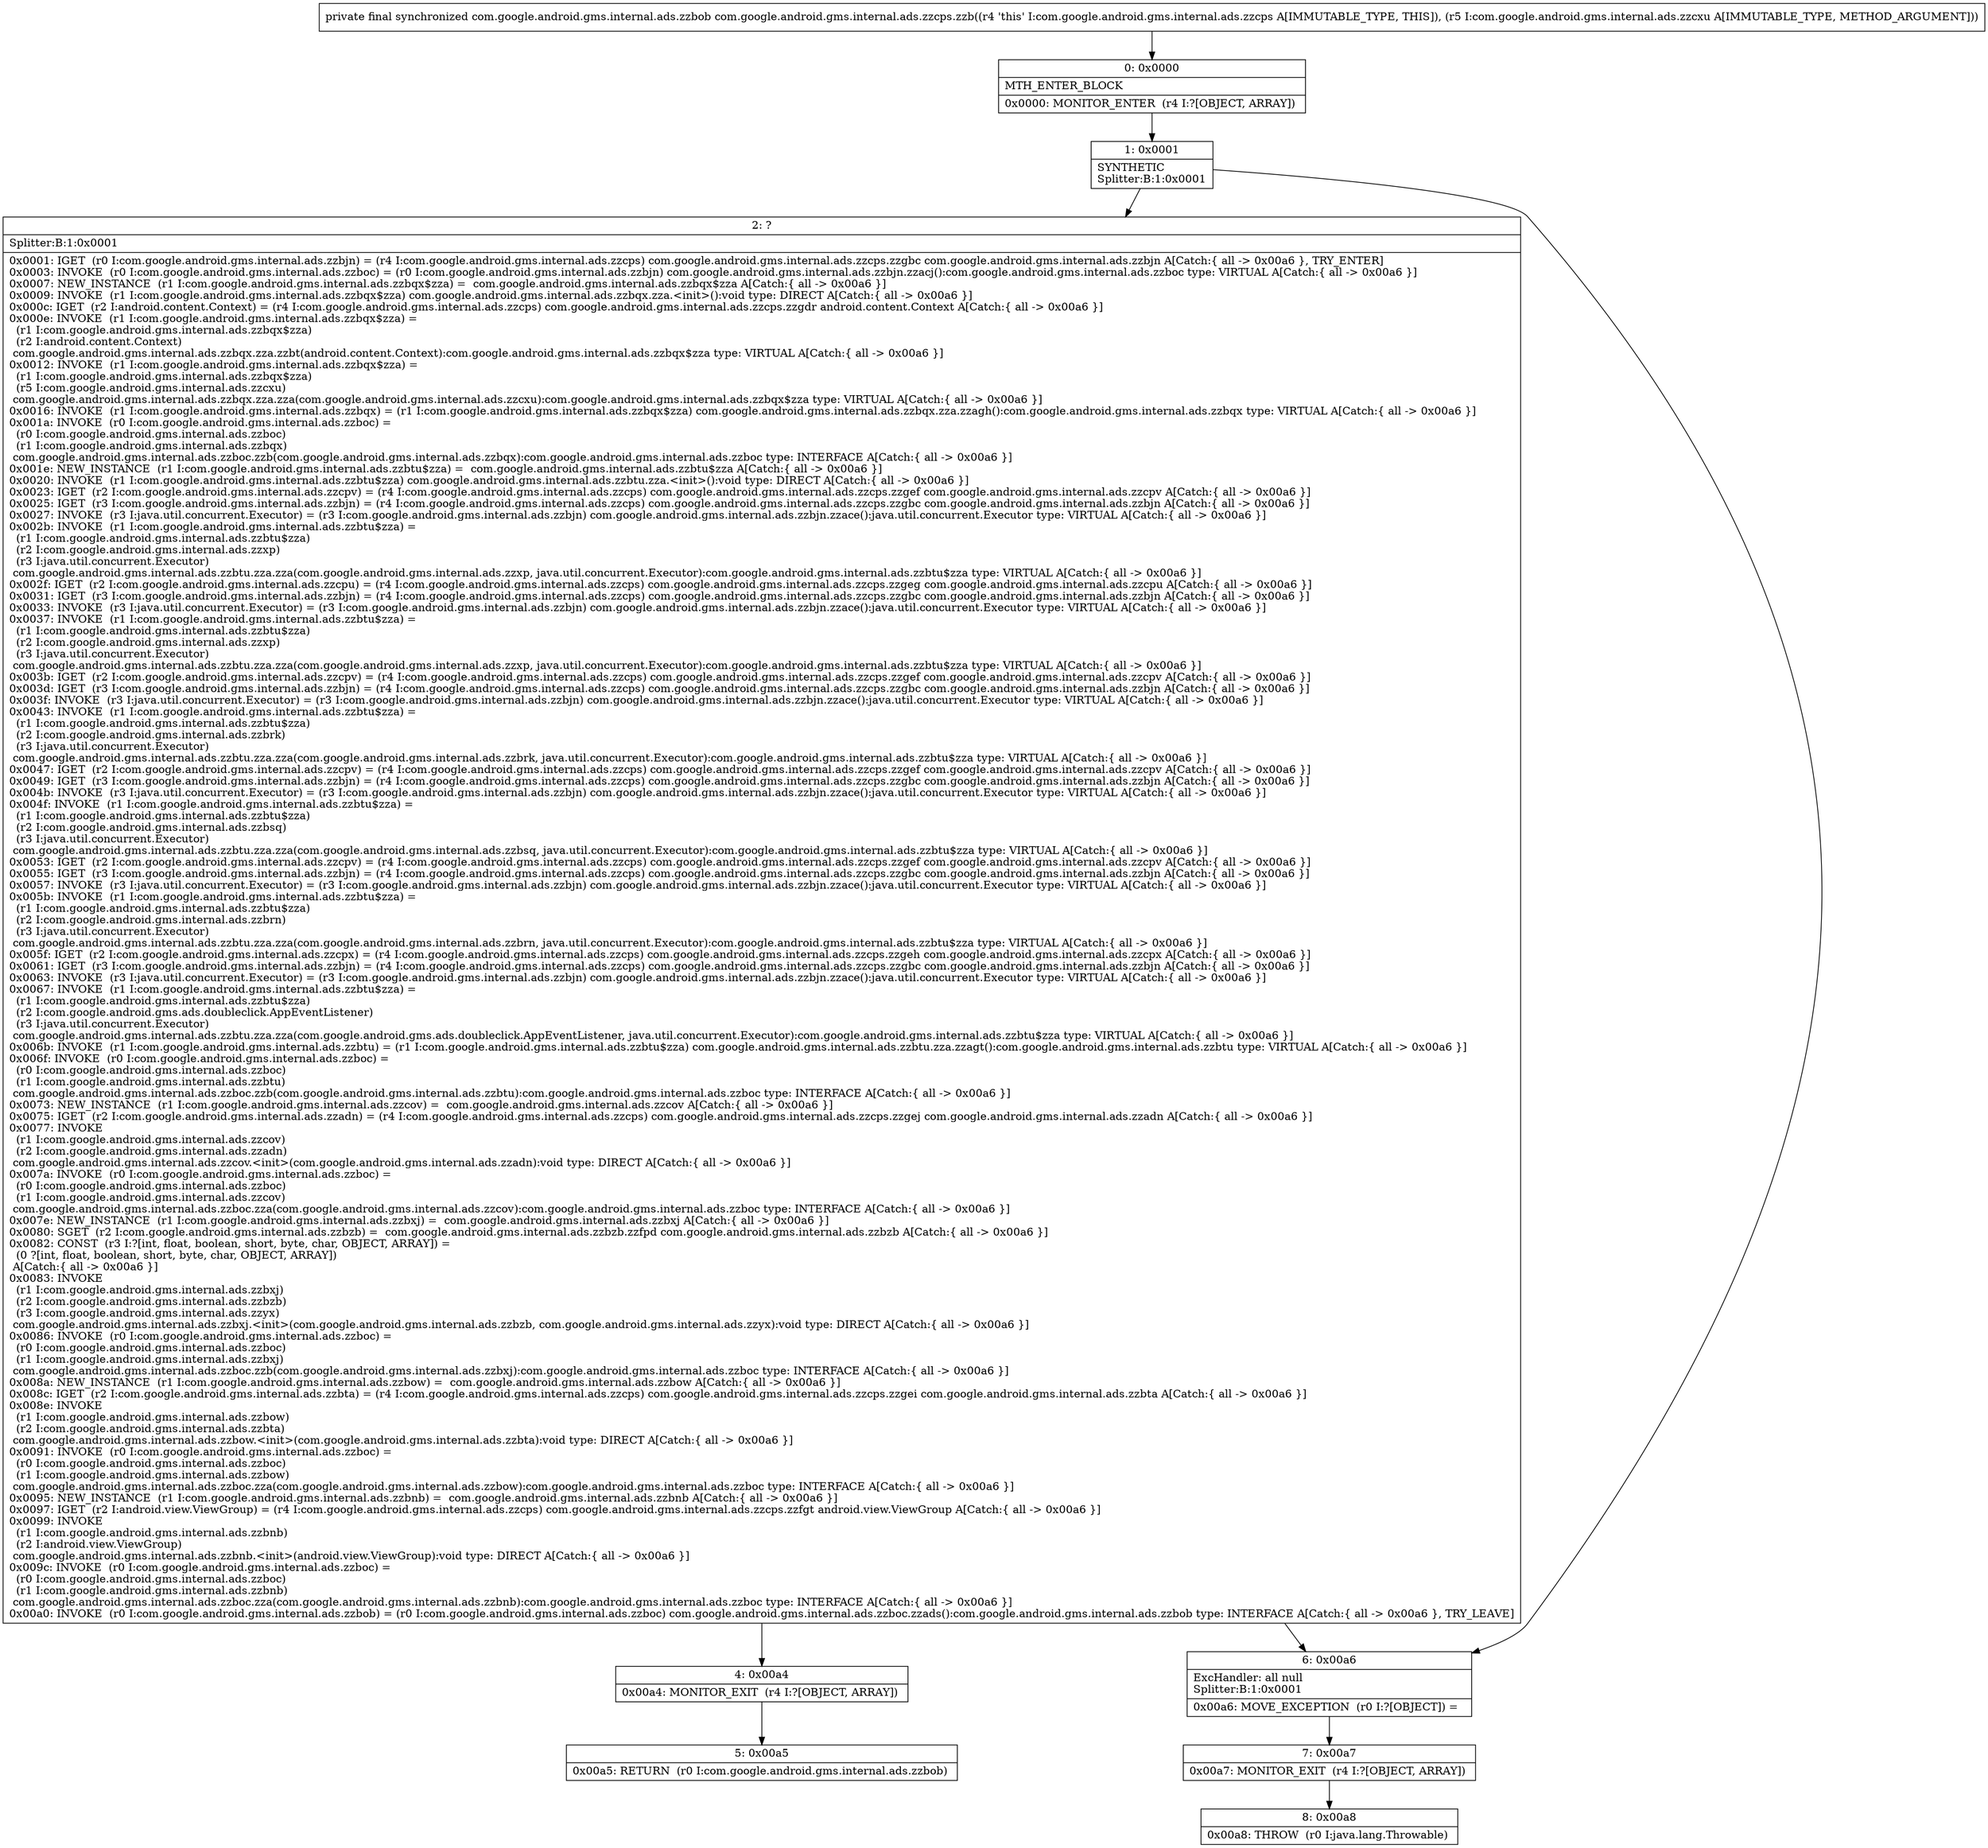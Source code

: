 digraph "CFG forcom.google.android.gms.internal.ads.zzcps.zzb(Lcom\/google\/android\/gms\/internal\/ads\/zzcxu;)Lcom\/google\/android\/gms\/internal\/ads\/zzbob;" {
Node_0 [shape=record,label="{0\:\ 0x0000|MTH_ENTER_BLOCK\l|0x0000: MONITOR_ENTER  (r4 I:?[OBJECT, ARRAY]) \l}"];
Node_1 [shape=record,label="{1\:\ 0x0001|SYNTHETIC\lSplitter:B:1:0x0001\l}"];
Node_2 [shape=record,label="{2\:\ ?|Splitter:B:1:0x0001\l|0x0001: IGET  (r0 I:com.google.android.gms.internal.ads.zzbjn) = (r4 I:com.google.android.gms.internal.ads.zzcps) com.google.android.gms.internal.ads.zzcps.zzgbc com.google.android.gms.internal.ads.zzbjn A[Catch:\{ all \-\> 0x00a6 \}, TRY_ENTER]\l0x0003: INVOKE  (r0 I:com.google.android.gms.internal.ads.zzboc) = (r0 I:com.google.android.gms.internal.ads.zzbjn) com.google.android.gms.internal.ads.zzbjn.zzacj():com.google.android.gms.internal.ads.zzboc type: VIRTUAL A[Catch:\{ all \-\> 0x00a6 \}]\l0x0007: NEW_INSTANCE  (r1 I:com.google.android.gms.internal.ads.zzbqx$zza) =  com.google.android.gms.internal.ads.zzbqx$zza A[Catch:\{ all \-\> 0x00a6 \}]\l0x0009: INVOKE  (r1 I:com.google.android.gms.internal.ads.zzbqx$zza) com.google.android.gms.internal.ads.zzbqx.zza.\<init\>():void type: DIRECT A[Catch:\{ all \-\> 0x00a6 \}]\l0x000c: IGET  (r2 I:android.content.Context) = (r4 I:com.google.android.gms.internal.ads.zzcps) com.google.android.gms.internal.ads.zzcps.zzgdr android.content.Context A[Catch:\{ all \-\> 0x00a6 \}]\l0x000e: INVOKE  (r1 I:com.google.android.gms.internal.ads.zzbqx$zza) = \l  (r1 I:com.google.android.gms.internal.ads.zzbqx$zza)\l  (r2 I:android.content.Context)\l com.google.android.gms.internal.ads.zzbqx.zza.zzbt(android.content.Context):com.google.android.gms.internal.ads.zzbqx$zza type: VIRTUAL A[Catch:\{ all \-\> 0x00a6 \}]\l0x0012: INVOKE  (r1 I:com.google.android.gms.internal.ads.zzbqx$zza) = \l  (r1 I:com.google.android.gms.internal.ads.zzbqx$zza)\l  (r5 I:com.google.android.gms.internal.ads.zzcxu)\l com.google.android.gms.internal.ads.zzbqx.zza.zza(com.google.android.gms.internal.ads.zzcxu):com.google.android.gms.internal.ads.zzbqx$zza type: VIRTUAL A[Catch:\{ all \-\> 0x00a6 \}]\l0x0016: INVOKE  (r1 I:com.google.android.gms.internal.ads.zzbqx) = (r1 I:com.google.android.gms.internal.ads.zzbqx$zza) com.google.android.gms.internal.ads.zzbqx.zza.zzagh():com.google.android.gms.internal.ads.zzbqx type: VIRTUAL A[Catch:\{ all \-\> 0x00a6 \}]\l0x001a: INVOKE  (r0 I:com.google.android.gms.internal.ads.zzboc) = \l  (r0 I:com.google.android.gms.internal.ads.zzboc)\l  (r1 I:com.google.android.gms.internal.ads.zzbqx)\l com.google.android.gms.internal.ads.zzboc.zzb(com.google.android.gms.internal.ads.zzbqx):com.google.android.gms.internal.ads.zzboc type: INTERFACE A[Catch:\{ all \-\> 0x00a6 \}]\l0x001e: NEW_INSTANCE  (r1 I:com.google.android.gms.internal.ads.zzbtu$zza) =  com.google.android.gms.internal.ads.zzbtu$zza A[Catch:\{ all \-\> 0x00a6 \}]\l0x0020: INVOKE  (r1 I:com.google.android.gms.internal.ads.zzbtu$zza) com.google.android.gms.internal.ads.zzbtu.zza.\<init\>():void type: DIRECT A[Catch:\{ all \-\> 0x00a6 \}]\l0x0023: IGET  (r2 I:com.google.android.gms.internal.ads.zzcpv) = (r4 I:com.google.android.gms.internal.ads.zzcps) com.google.android.gms.internal.ads.zzcps.zzgef com.google.android.gms.internal.ads.zzcpv A[Catch:\{ all \-\> 0x00a6 \}]\l0x0025: IGET  (r3 I:com.google.android.gms.internal.ads.zzbjn) = (r4 I:com.google.android.gms.internal.ads.zzcps) com.google.android.gms.internal.ads.zzcps.zzgbc com.google.android.gms.internal.ads.zzbjn A[Catch:\{ all \-\> 0x00a6 \}]\l0x0027: INVOKE  (r3 I:java.util.concurrent.Executor) = (r3 I:com.google.android.gms.internal.ads.zzbjn) com.google.android.gms.internal.ads.zzbjn.zzace():java.util.concurrent.Executor type: VIRTUAL A[Catch:\{ all \-\> 0x00a6 \}]\l0x002b: INVOKE  (r1 I:com.google.android.gms.internal.ads.zzbtu$zza) = \l  (r1 I:com.google.android.gms.internal.ads.zzbtu$zza)\l  (r2 I:com.google.android.gms.internal.ads.zzxp)\l  (r3 I:java.util.concurrent.Executor)\l com.google.android.gms.internal.ads.zzbtu.zza.zza(com.google.android.gms.internal.ads.zzxp, java.util.concurrent.Executor):com.google.android.gms.internal.ads.zzbtu$zza type: VIRTUAL A[Catch:\{ all \-\> 0x00a6 \}]\l0x002f: IGET  (r2 I:com.google.android.gms.internal.ads.zzcpu) = (r4 I:com.google.android.gms.internal.ads.zzcps) com.google.android.gms.internal.ads.zzcps.zzgeg com.google.android.gms.internal.ads.zzcpu A[Catch:\{ all \-\> 0x00a6 \}]\l0x0031: IGET  (r3 I:com.google.android.gms.internal.ads.zzbjn) = (r4 I:com.google.android.gms.internal.ads.zzcps) com.google.android.gms.internal.ads.zzcps.zzgbc com.google.android.gms.internal.ads.zzbjn A[Catch:\{ all \-\> 0x00a6 \}]\l0x0033: INVOKE  (r3 I:java.util.concurrent.Executor) = (r3 I:com.google.android.gms.internal.ads.zzbjn) com.google.android.gms.internal.ads.zzbjn.zzace():java.util.concurrent.Executor type: VIRTUAL A[Catch:\{ all \-\> 0x00a6 \}]\l0x0037: INVOKE  (r1 I:com.google.android.gms.internal.ads.zzbtu$zza) = \l  (r1 I:com.google.android.gms.internal.ads.zzbtu$zza)\l  (r2 I:com.google.android.gms.internal.ads.zzxp)\l  (r3 I:java.util.concurrent.Executor)\l com.google.android.gms.internal.ads.zzbtu.zza.zza(com.google.android.gms.internal.ads.zzxp, java.util.concurrent.Executor):com.google.android.gms.internal.ads.zzbtu$zza type: VIRTUAL A[Catch:\{ all \-\> 0x00a6 \}]\l0x003b: IGET  (r2 I:com.google.android.gms.internal.ads.zzcpv) = (r4 I:com.google.android.gms.internal.ads.zzcps) com.google.android.gms.internal.ads.zzcps.zzgef com.google.android.gms.internal.ads.zzcpv A[Catch:\{ all \-\> 0x00a6 \}]\l0x003d: IGET  (r3 I:com.google.android.gms.internal.ads.zzbjn) = (r4 I:com.google.android.gms.internal.ads.zzcps) com.google.android.gms.internal.ads.zzcps.zzgbc com.google.android.gms.internal.ads.zzbjn A[Catch:\{ all \-\> 0x00a6 \}]\l0x003f: INVOKE  (r3 I:java.util.concurrent.Executor) = (r3 I:com.google.android.gms.internal.ads.zzbjn) com.google.android.gms.internal.ads.zzbjn.zzace():java.util.concurrent.Executor type: VIRTUAL A[Catch:\{ all \-\> 0x00a6 \}]\l0x0043: INVOKE  (r1 I:com.google.android.gms.internal.ads.zzbtu$zza) = \l  (r1 I:com.google.android.gms.internal.ads.zzbtu$zza)\l  (r2 I:com.google.android.gms.internal.ads.zzbrk)\l  (r3 I:java.util.concurrent.Executor)\l com.google.android.gms.internal.ads.zzbtu.zza.zza(com.google.android.gms.internal.ads.zzbrk, java.util.concurrent.Executor):com.google.android.gms.internal.ads.zzbtu$zza type: VIRTUAL A[Catch:\{ all \-\> 0x00a6 \}]\l0x0047: IGET  (r2 I:com.google.android.gms.internal.ads.zzcpv) = (r4 I:com.google.android.gms.internal.ads.zzcps) com.google.android.gms.internal.ads.zzcps.zzgef com.google.android.gms.internal.ads.zzcpv A[Catch:\{ all \-\> 0x00a6 \}]\l0x0049: IGET  (r3 I:com.google.android.gms.internal.ads.zzbjn) = (r4 I:com.google.android.gms.internal.ads.zzcps) com.google.android.gms.internal.ads.zzcps.zzgbc com.google.android.gms.internal.ads.zzbjn A[Catch:\{ all \-\> 0x00a6 \}]\l0x004b: INVOKE  (r3 I:java.util.concurrent.Executor) = (r3 I:com.google.android.gms.internal.ads.zzbjn) com.google.android.gms.internal.ads.zzbjn.zzace():java.util.concurrent.Executor type: VIRTUAL A[Catch:\{ all \-\> 0x00a6 \}]\l0x004f: INVOKE  (r1 I:com.google.android.gms.internal.ads.zzbtu$zza) = \l  (r1 I:com.google.android.gms.internal.ads.zzbtu$zza)\l  (r2 I:com.google.android.gms.internal.ads.zzbsq)\l  (r3 I:java.util.concurrent.Executor)\l com.google.android.gms.internal.ads.zzbtu.zza.zza(com.google.android.gms.internal.ads.zzbsq, java.util.concurrent.Executor):com.google.android.gms.internal.ads.zzbtu$zza type: VIRTUAL A[Catch:\{ all \-\> 0x00a6 \}]\l0x0053: IGET  (r2 I:com.google.android.gms.internal.ads.zzcpv) = (r4 I:com.google.android.gms.internal.ads.zzcps) com.google.android.gms.internal.ads.zzcps.zzgef com.google.android.gms.internal.ads.zzcpv A[Catch:\{ all \-\> 0x00a6 \}]\l0x0055: IGET  (r3 I:com.google.android.gms.internal.ads.zzbjn) = (r4 I:com.google.android.gms.internal.ads.zzcps) com.google.android.gms.internal.ads.zzcps.zzgbc com.google.android.gms.internal.ads.zzbjn A[Catch:\{ all \-\> 0x00a6 \}]\l0x0057: INVOKE  (r3 I:java.util.concurrent.Executor) = (r3 I:com.google.android.gms.internal.ads.zzbjn) com.google.android.gms.internal.ads.zzbjn.zzace():java.util.concurrent.Executor type: VIRTUAL A[Catch:\{ all \-\> 0x00a6 \}]\l0x005b: INVOKE  (r1 I:com.google.android.gms.internal.ads.zzbtu$zza) = \l  (r1 I:com.google.android.gms.internal.ads.zzbtu$zza)\l  (r2 I:com.google.android.gms.internal.ads.zzbrn)\l  (r3 I:java.util.concurrent.Executor)\l com.google.android.gms.internal.ads.zzbtu.zza.zza(com.google.android.gms.internal.ads.zzbrn, java.util.concurrent.Executor):com.google.android.gms.internal.ads.zzbtu$zza type: VIRTUAL A[Catch:\{ all \-\> 0x00a6 \}]\l0x005f: IGET  (r2 I:com.google.android.gms.internal.ads.zzcpx) = (r4 I:com.google.android.gms.internal.ads.zzcps) com.google.android.gms.internal.ads.zzcps.zzgeh com.google.android.gms.internal.ads.zzcpx A[Catch:\{ all \-\> 0x00a6 \}]\l0x0061: IGET  (r3 I:com.google.android.gms.internal.ads.zzbjn) = (r4 I:com.google.android.gms.internal.ads.zzcps) com.google.android.gms.internal.ads.zzcps.zzgbc com.google.android.gms.internal.ads.zzbjn A[Catch:\{ all \-\> 0x00a6 \}]\l0x0063: INVOKE  (r3 I:java.util.concurrent.Executor) = (r3 I:com.google.android.gms.internal.ads.zzbjn) com.google.android.gms.internal.ads.zzbjn.zzace():java.util.concurrent.Executor type: VIRTUAL A[Catch:\{ all \-\> 0x00a6 \}]\l0x0067: INVOKE  (r1 I:com.google.android.gms.internal.ads.zzbtu$zza) = \l  (r1 I:com.google.android.gms.internal.ads.zzbtu$zza)\l  (r2 I:com.google.android.gms.ads.doubleclick.AppEventListener)\l  (r3 I:java.util.concurrent.Executor)\l com.google.android.gms.internal.ads.zzbtu.zza.zza(com.google.android.gms.ads.doubleclick.AppEventListener, java.util.concurrent.Executor):com.google.android.gms.internal.ads.zzbtu$zza type: VIRTUAL A[Catch:\{ all \-\> 0x00a6 \}]\l0x006b: INVOKE  (r1 I:com.google.android.gms.internal.ads.zzbtu) = (r1 I:com.google.android.gms.internal.ads.zzbtu$zza) com.google.android.gms.internal.ads.zzbtu.zza.zzagt():com.google.android.gms.internal.ads.zzbtu type: VIRTUAL A[Catch:\{ all \-\> 0x00a6 \}]\l0x006f: INVOKE  (r0 I:com.google.android.gms.internal.ads.zzboc) = \l  (r0 I:com.google.android.gms.internal.ads.zzboc)\l  (r1 I:com.google.android.gms.internal.ads.zzbtu)\l com.google.android.gms.internal.ads.zzboc.zzb(com.google.android.gms.internal.ads.zzbtu):com.google.android.gms.internal.ads.zzboc type: INTERFACE A[Catch:\{ all \-\> 0x00a6 \}]\l0x0073: NEW_INSTANCE  (r1 I:com.google.android.gms.internal.ads.zzcov) =  com.google.android.gms.internal.ads.zzcov A[Catch:\{ all \-\> 0x00a6 \}]\l0x0075: IGET  (r2 I:com.google.android.gms.internal.ads.zzadn) = (r4 I:com.google.android.gms.internal.ads.zzcps) com.google.android.gms.internal.ads.zzcps.zzgej com.google.android.gms.internal.ads.zzadn A[Catch:\{ all \-\> 0x00a6 \}]\l0x0077: INVOKE  \l  (r1 I:com.google.android.gms.internal.ads.zzcov)\l  (r2 I:com.google.android.gms.internal.ads.zzadn)\l com.google.android.gms.internal.ads.zzcov.\<init\>(com.google.android.gms.internal.ads.zzadn):void type: DIRECT A[Catch:\{ all \-\> 0x00a6 \}]\l0x007a: INVOKE  (r0 I:com.google.android.gms.internal.ads.zzboc) = \l  (r0 I:com.google.android.gms.internal.ads.zzboc)\l  (r1 I:com.google.android.gms.internal.ads.zzcov)\l com.google.android.gms.internal.ads.zzboc.zza(com.google.android.gms.internal.ads.zzcov):com.google.android.gms.internal.ads.zzboc type: INTERFACE A[Catch:\{ all \-\> 0x00a6 \}]\l0x007e: NEW_INSTANCE  (r1 I:com.google.android.gms.internal.ads.zzbxj) =  com.google.android.gms.internal.ads.zzbxj A[Catch:\{ all \-\> 0x00a6 \}]\l0x0080: SGET  (r2 I:com.google.android.gms.internal.ads.zzbzb) =  com.google.android.gms.internal.ads.zzbzb.zzfpd com.google.android.gms.internal.ads.zzbzb A[Catch:\{ all \-\> 0x00a6 \}]\l0x0082: CONST  (r3 I:?[int, float, boolean, short, byte, char, OBJECT, ARRAY]) = \l  (0 ?[int, float, boolean, short, byte, char, OBJECT, ARRAY])\l A[Catch:\{ all \-\> 0x00a6 \}]\l0x0083: INVOKE  \l  (r1 I:com.google.android.gms.internal.ads.zzbxj)\l  (r2 I:com.google.android.gms.internal.ads.zzbzb)\l  (r3 I:com.google.android.gms.internal.ads.zzyx)\l com.google.android.gms.internal.ads.zzbxj.\<init\>(com.google.android.gms.internal.ads.zzbzb, com.google.android.gms.internal.ads.zzyx):void type: DIRECT A[Catch:\{ all \-\> 0x00a6 \}]\l0x0086: INVOKE  (r0 I:com.google.android.gms.internal.ads.zzboc) = \l  (r0 I:com.google.android.gms.internal.ads.zzboc)\l  (r1 I:com.google.android.gms.internal.ads.zzbxj)\l com.google.android.gms.internal.ads.zzboc.zzb(com.google.android.gms.internal.ads.zzbxj):com.google.android.gms.internal.ads.zzboc type: INTERFACE A[Catch:\{ all \-\> 0x00a6 \}]\l0x008a: NEW_INSTANCE  (r1 I:com.google.android.gms.internal.ads.zzbow) =  com.google.android.gms.internal.ads.zzbow A[Catch:\{ all \-\> 0x00a6 \}]\l0x008c: IGET  (r2 I:com.google.android.gms.internal.ads.zzbta) = (r4 I:com.google.android.gms.internal.ads.zzcps) com.google.android.gms.internal.ads.zzcps.zzgei com.google.android.gms.internal.ads.zzbta A[Catch:\{ all \-\> 0x00a6 \}]\l0x008e: INVOKE  \l  (r1 I:com.google.android.gms.internal.ads.zzbow)\l  (r2 I:com.google.android.gms.internal.ads.zzbta)\l com.google.android.gms.internal.ads.zzbow.\<init\>(com.google.android.gms.internal.ads.zzbta):void type: DIRECT A[Catch:\{ all \-\> 0x00a6 \}]\l0x0091: INVOKE  (r0 I:com.google.android.gms.internal.ads.zzboc) = \l  (r0 I:com.google.android.gms.internal.ads.zzboc)\l  (r1 I:com.google.android.gms.internal.ads.zzbow)\l com.google.android.gms.internal.ads.zzboc.zza(com.google.android.gms.internal.ads.zzbow):com.google.android.gms.internal.ads.zzboc type: INTERFACE A[Catch:\{ all \-\> 0x00a6 \}]\l0x0095: NEW_INSTANCE  (r1 I:com.google.android.gms.internal.ads.zzbnb) =  com.google.android.gms.internal.ads.zzbnb A[Catch:\{ all \-\> 0x00a6 \}]\l0x0097: IGET  (r2 I:android.view.ViewGroup) = (r4 I:com.google.android.gms.internal.ads.zzcps) com.google.android.gms.internal.ads.zzcps.zzfgt android.view.ViewGroup A[Catch:\{ all \-\> 0x00a6 \}]\l0x0099: INVOKE  \l  (r1 I:com.google.android.gms.internal.ads.zzbnb)\l  (r2 I:android.view.ViewGroup)\l com.google.android.gms.internal.ads.zzbnb.\<init\>(android.view.ViewGroup):void type: DIRECT A[Catch:\{ all \-\> 0x00a6 \}]\l0x009c: INVOKE  (r0 I:com.google.android.gms.internal.ads.zzboc) = \l  (r0 I:com.google.android.gms.internal.ads.zzboc)\l  (r1 I:com.google.android.gms.internal.ads.zzbnb)\l com.google.android.gms.internal.ads.zzboc.zza(com.google.android.gms.internal.ads.zzbnb):com.google.android.gms.internal.ads.zzboc type: INTERFACE A[Catch:\{ all \-\> 0x00a6 \}]\l0x00a0: INVOKE  (r0 I:com.google.android.gms.internal.ads.zzbob) = (r0 I:com.google.android.gms.internal.ads.zzboc) com.google.android.gms.internal.ads.zzboc.zzads():com.google.android.gms.internal.ads.zzbob type: INTERFACE A[Catch:\{ all \-\> 0x00a6 \}, TRY_LEAVE]\l}"];
Node_4 [shape=record,label="{4\:\ 0x00a4|0x00a4: MONITOR_EXIT  (r4 I:?[OBJECT, ARRAY]) \l}"];
Node_5 [shape=record,label="{5\:\ 0x00a5|0x00a5: RETURN  (r0 I:com.google.android.gms.internal.ads.zzbob) \l}"];
Node_6 [shape=record,label="{6\:\ 0x00a6|ExcHandler: all null\lSplitter:B:1:0x0001\l|0x00a6: MOVE_EXCEPTION  (r0 I:?[OBJECT]) =  \l}"];
Node_7 [shape=record,label="{7\:\ 0x00a7|0x00a7: MONITOR_EXIT  (r4 I:?[OBJECT, ARRAY]) \l}"];
Node_8 [shape=record,label="{8\:\ 0x00a8|0x00a8: THROW  (r0 I:java.lang.Throwable) \l}"];
MethodNode[shape=record,label="{private final synchronized com.google.android.gms.internal.ads.zzbob com.google.android.gms.internal.ads.zzcps.zzb((r4 'this' I:com.google.android.gms.internal.ads.zzcps A[IMMUTABLE_TYPE, THIS]), (r5 I:com.google.android.gms.internal.ads.zzcxu A[IMMUTABLE_TYPE, METHOD_ARGUMENT])) }"];
MethodNode -> Node_0;
Node_0 -> Node_1;
Node_1 -> Node_2;
Node_1 -> Node_6;
Node_2 -> Node_6;
Node_2 -> Node_4;
Node_4 -> Node_5;
Node_6 -> Node_7;
Node_7 -> Node_8;
}

